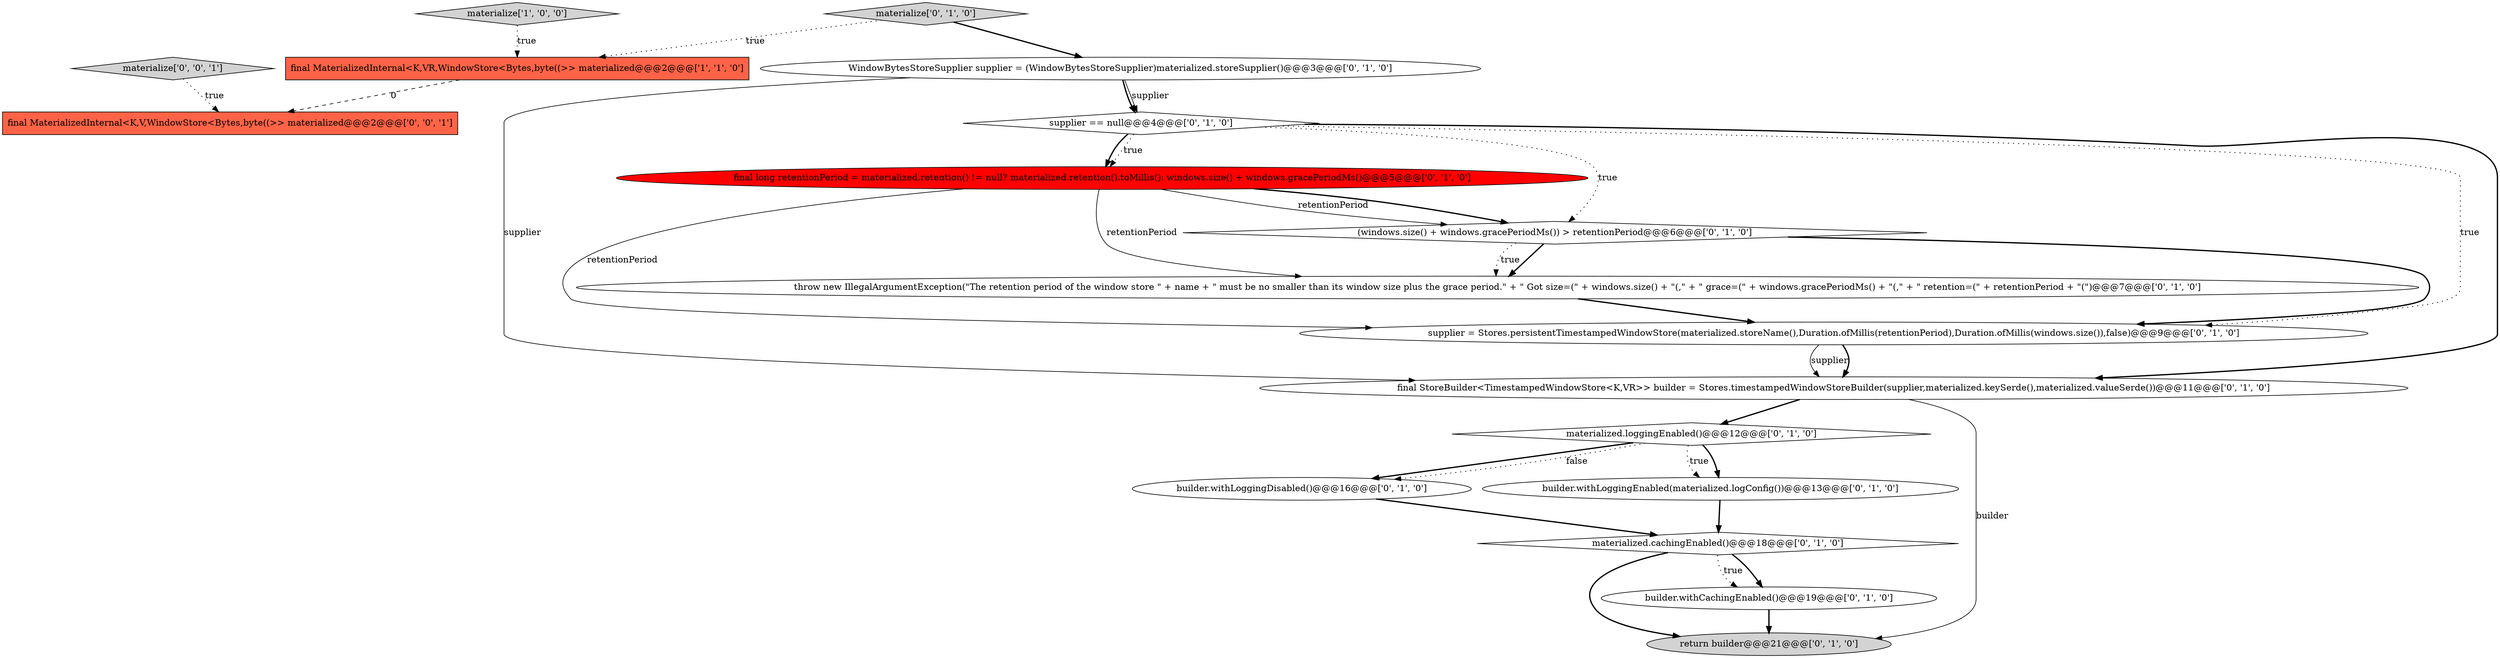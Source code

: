 digraph {
12 [style = filled, label = "materialize['0', '1', '0']", fillcolor = lightgray, shape = diamond image = "AAA0AAABBB2BBB"];
1 [style = filled, label = "materialize['1', '0', '0']", fillcolor = lightgray, shape = diamond image = "AAA0AAABBB1BBB"];
5 [style = filled, label = "materialized.loggingEnabled()@@@12@@@['0', '1', '0']", fillcolor = white, shape = diamond image = "AAA0AAABBB2BBB"];
7 [style = filled, label = "materialized.cachingEnabled()@@@18@@@['0', '1', '0']", fillcolor = white, shape = diamond image = "AAA0AAABBB2BBB"];
11 [style = filled, label = "supplier = Stores.persistentTimestampedWindowStore(materialized.storeName(),Duration.ofMillis(retentionPeriod),Duration.ofMillis(windows.size()),false)@@@9@@@['0', '1', '0']", fillcolor = white, shape = ellipse image = "AAA0AAABBB2BBB"];
3 [style = filled, label = "(windows.size() + windows.gracePeriodMs()) > retentionPeriod@@@6@@@['0', '1', '0']", fillcolor = white, shape = diamond image = "AAA0AAABBB2BBB"];
13 [style = filled, label = "final long retentionPeriod = materialized.retention() != null? materialized.retention().toMillis(): windows.size() + windows.gracePeriodMs()@@@5@@@['0', '1', '0']", fillcolor = red, shape = ellipse image = "AAA1AAABBB2BBB"];
14 [style = filled, label = "supplier == null@@@4@@@['0', '1', '0']", fillcolor = white, shape = diamond image = "AAA0AAABBB2BBB"];
16 [style = filled, label = "materialize['0', '0', '1']", fillcolor = lightgray, shape = diamond image = "AAA0AAABBB3BBB"];
4 [style = filled, label = "builder.withCachingEnabled()@@@19@@@['0', '1', '0']", fillcolor = white, shape = ellipse image = "AAA0AAABBB2BBB"];
8 [style = filled, label = "WindowBytesStoreSupplier supplier = (WindowBytesStoreSupplier)materialized.storeSupplier()@@@3@@@['0', '1', '0']", fillcolor = white, shape = ellipse image = "AAA0AAABBB2BBB"];
17 [style = filled, label = "final MaterializedInternal<K,V,WindowStore<Bytes,byte((>> materialized@@@2@@@['0', '0', '1']", fillcolor = tomato, shape = box image = "AAA0AAABBB3BBB"];
15 [style = filled, label = "final StoreBuilder<TimestampedWindowStore<K,VR>> builder = Stores.timestampedWindowStoreBuilder(supplier,materialized.keySerde(),materialized.valueSerde())@@@11@@@['0', '1', '0']", fillcolor = white, shape = ellipse image = "AAA0AAABBB2BBB"];
10 [style = filled, label = "builder.withLoggingDisabled()@@@16@@@['0', '1', '0']", fillcolor = white, shape = ellipse image = "AAA0AAABBB2BBB"];
2 [style = filled, label = "return builder@@@21@@@['0', '1', '0']", fillcolor = lightgray, shape = ellipse image = "AAA0AAABBB2BBB"];
6 [style = filled, label = "throw new IllegalArgumentException(\"The retention period of the window store \" + name + \" must be no smaller than its window size plus the grace period.\" + \" Got size=(\" + windows.size() + \"(,\" + \" grace=(\" + windows.gracePeriodMs() + \"(,\" + \" retention=(\" + retentionPeriod + \"(\")@@@7@@@['0', '1', '0']", fillcolor = white, shape = ellipse image = "AAA0AAABBB2BBB"];
0 [style = filled, label = "final MaterializedInternal<K,VR,WindowStore<Bytes,byte((>> materialized@@@2@@@['1', '1', '0']", fillcolor = tomato, shape = box image = "AAA0AAABBB1BBB"];
9 [style = filled, label = "builder.withLoggingEnabled(materialized.logConfig())@@@13@@@['0', '1', '0']", fillcolor = white, shape = ellipse image = "AAA0AAABBB2BBB"];
11->15 [style = solid, label="supplier"];
5->10 [style = bold, label=""];
5->9 [style = bold, label=""];
16->17 [style = dotted, label="true"];
8->14 [style = solid, label="supplier"];
3->11 [style = bold, label=""];
5->10 [style = dotted, label="false"];
8->14 [style = bold, label=""];
3->6 [style = bold, label=""];
4->2 [style = bold, label=""];
7->4 [style = bold, label=""];
3->6 [style = dotted, label="true"];
9->7 [style = bold, label=""];
13->6 [style = solid, label="retentionPeriod"];
0->17 [style = dashed, label="0"];
10->7 [style = bold, label=""];
14->13 [style = dotted, label="true"];
11->15 [style = bold, label=""];
15->5 [style = bold, label=""];
8->15 [style = solid, label="supplier"];
13->3 [style = bold, label=""];
13->3 [style = solid, label="retentionPeriod"];
7->2 [style = bold, label=""];
12->8 [style = bold, label=""];
13->11 [style = solid, label="retentionPeriod"];
6->11 [style = bold, label=""];
7->4 [style = dotted, label="true"];
14->3 [style = dotted, label="true"];
12->0 [style = dotted, label="true"];
5->9 [style = dotted, label="true"];
14->11 [style = dotted, label="true"];
14->15 [style = bold, label=""];
1->0 [style = dotted, label="true"];
14->13 [style = bold, label=""];
15->2 [style = solid, label="builder"];
}
